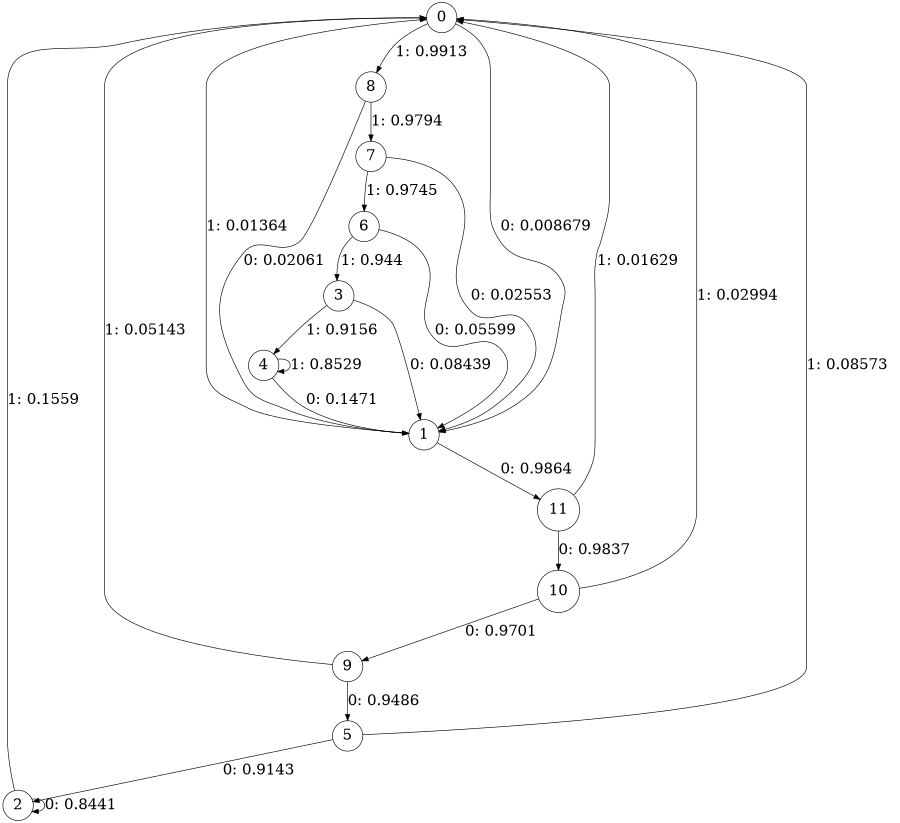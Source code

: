 digraph "ch4_face_grouped_df_L6" {
size = "6,8.5";
ratio = "fill";
node [shape = circle];
node [fontsize = 24];
edge [fontsize = 24];
0 -> 1 [label = "0: 0.008679  "];
0 -> 8 [label = "1: 0.9913   "];
1 -> 11 [label = "0: 0.9864   "];
1 -> 0 [label = "1: 0.01364  "];
2 -> 2 [label = "0: 0.8441   "];
2 -> 0 [label = "1: 0.1559   "];
3 -> 1 [label = "0: 0.08439  "];
3 -> 4 [label = "1: 0.9156   "];
4 -> 1 [label = "0: 0.1471   "];
4 -> 4 [label = "1: 0.8529   "];
5 -> 2 [label = "0: 0.9143   "];
5 -> 0 [label = "1: 0.08573  "];
6 -> 1 [label = "0: 0.05599  "];
6 -> 3 [label = "1: 0.944    "];
7 -> 1 [label = "0: 0.02553  "];
7 -> 6 [label = "1: 0.9745   "];
8 -> 1 [label = "0: 0.02061  "];
8 -> 7 [label = "1: 0.9794   "];
9 -> 5 [label = "0: 0.9486   "];
9 -> 0 [label = "1: 0.05143  "];
10 -> 9 [label = "0: 0.9701   "];
10 -> 0 [label = "1: 0.02994  "];
11 -> 10 [label = "0: 0.9837   "];
11 -> 0 [label = "1: 0.01629  "];
}